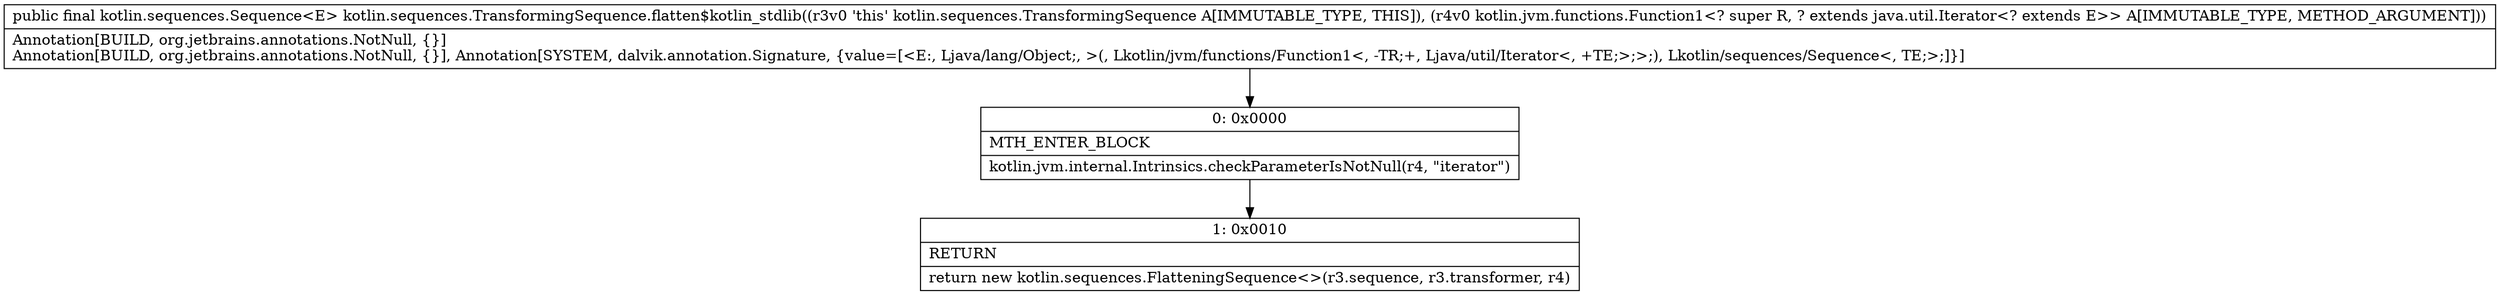 digraph "CFG forkotlin.sequences.TransformingSequence.flatten$kotlin_stdlib(Lkotlin\/jvm\/functions\/Function1;)Lkotlin\/sequences\/Sequence;" {
Node_0 [shape=record,label="{0\:\ 0x0000|MTH_ENTER_BLOCK\l|kotlin.jvm.internal.Intrinsics.checkParameterIsNotNull(r4, \"iterator\")\l}"];
Node_1 [shape=record,label="{1\:\ 0x0010|RETURN\l|return new kotlin.sequences.FlatteningSequence\<\>(r3.sequence, r3.transformer, r4)\l}"];
MethodNode[shape=record,label="{public final kotlin.sequences.Sequence\<E\> kotlin.sequences.TransformingSequence.flatten$kotlin_stdlib((r3v0 'this' kotlin.sequences.TransformingSequence A[IMMUTABLE_TYPE, THIS]), (r4v0 kotlin.jvm.functions.Function1\<? super R, ? extends java.util.Iterator\<? extends E\>\> A[IMMUTABLE_TYPE, METHOD_ARGUMENT]))  | Annotation[BUILD, org.jetbrains.annotations.NotNull, \{\}]\lAnnotation[BUILD, org.jetbrains.annotations.NotNull, \{\}], Annotation[SYSTEM, dalvik.annotation.Signature, \{value=[\<E:, Ljava\/lang\/Object;, \>(, Lkotlin\/jvm\/functions\/Function1\<, \-TR;+, Ljava\/util\/Iterator\<, +TE;\>;\>;), Lkotlin\/sequences\/Sequence\<, TE;\>;]\}]\l}"];
MethodNode -> Node_0;
Node_0 -> Node_1;
}

